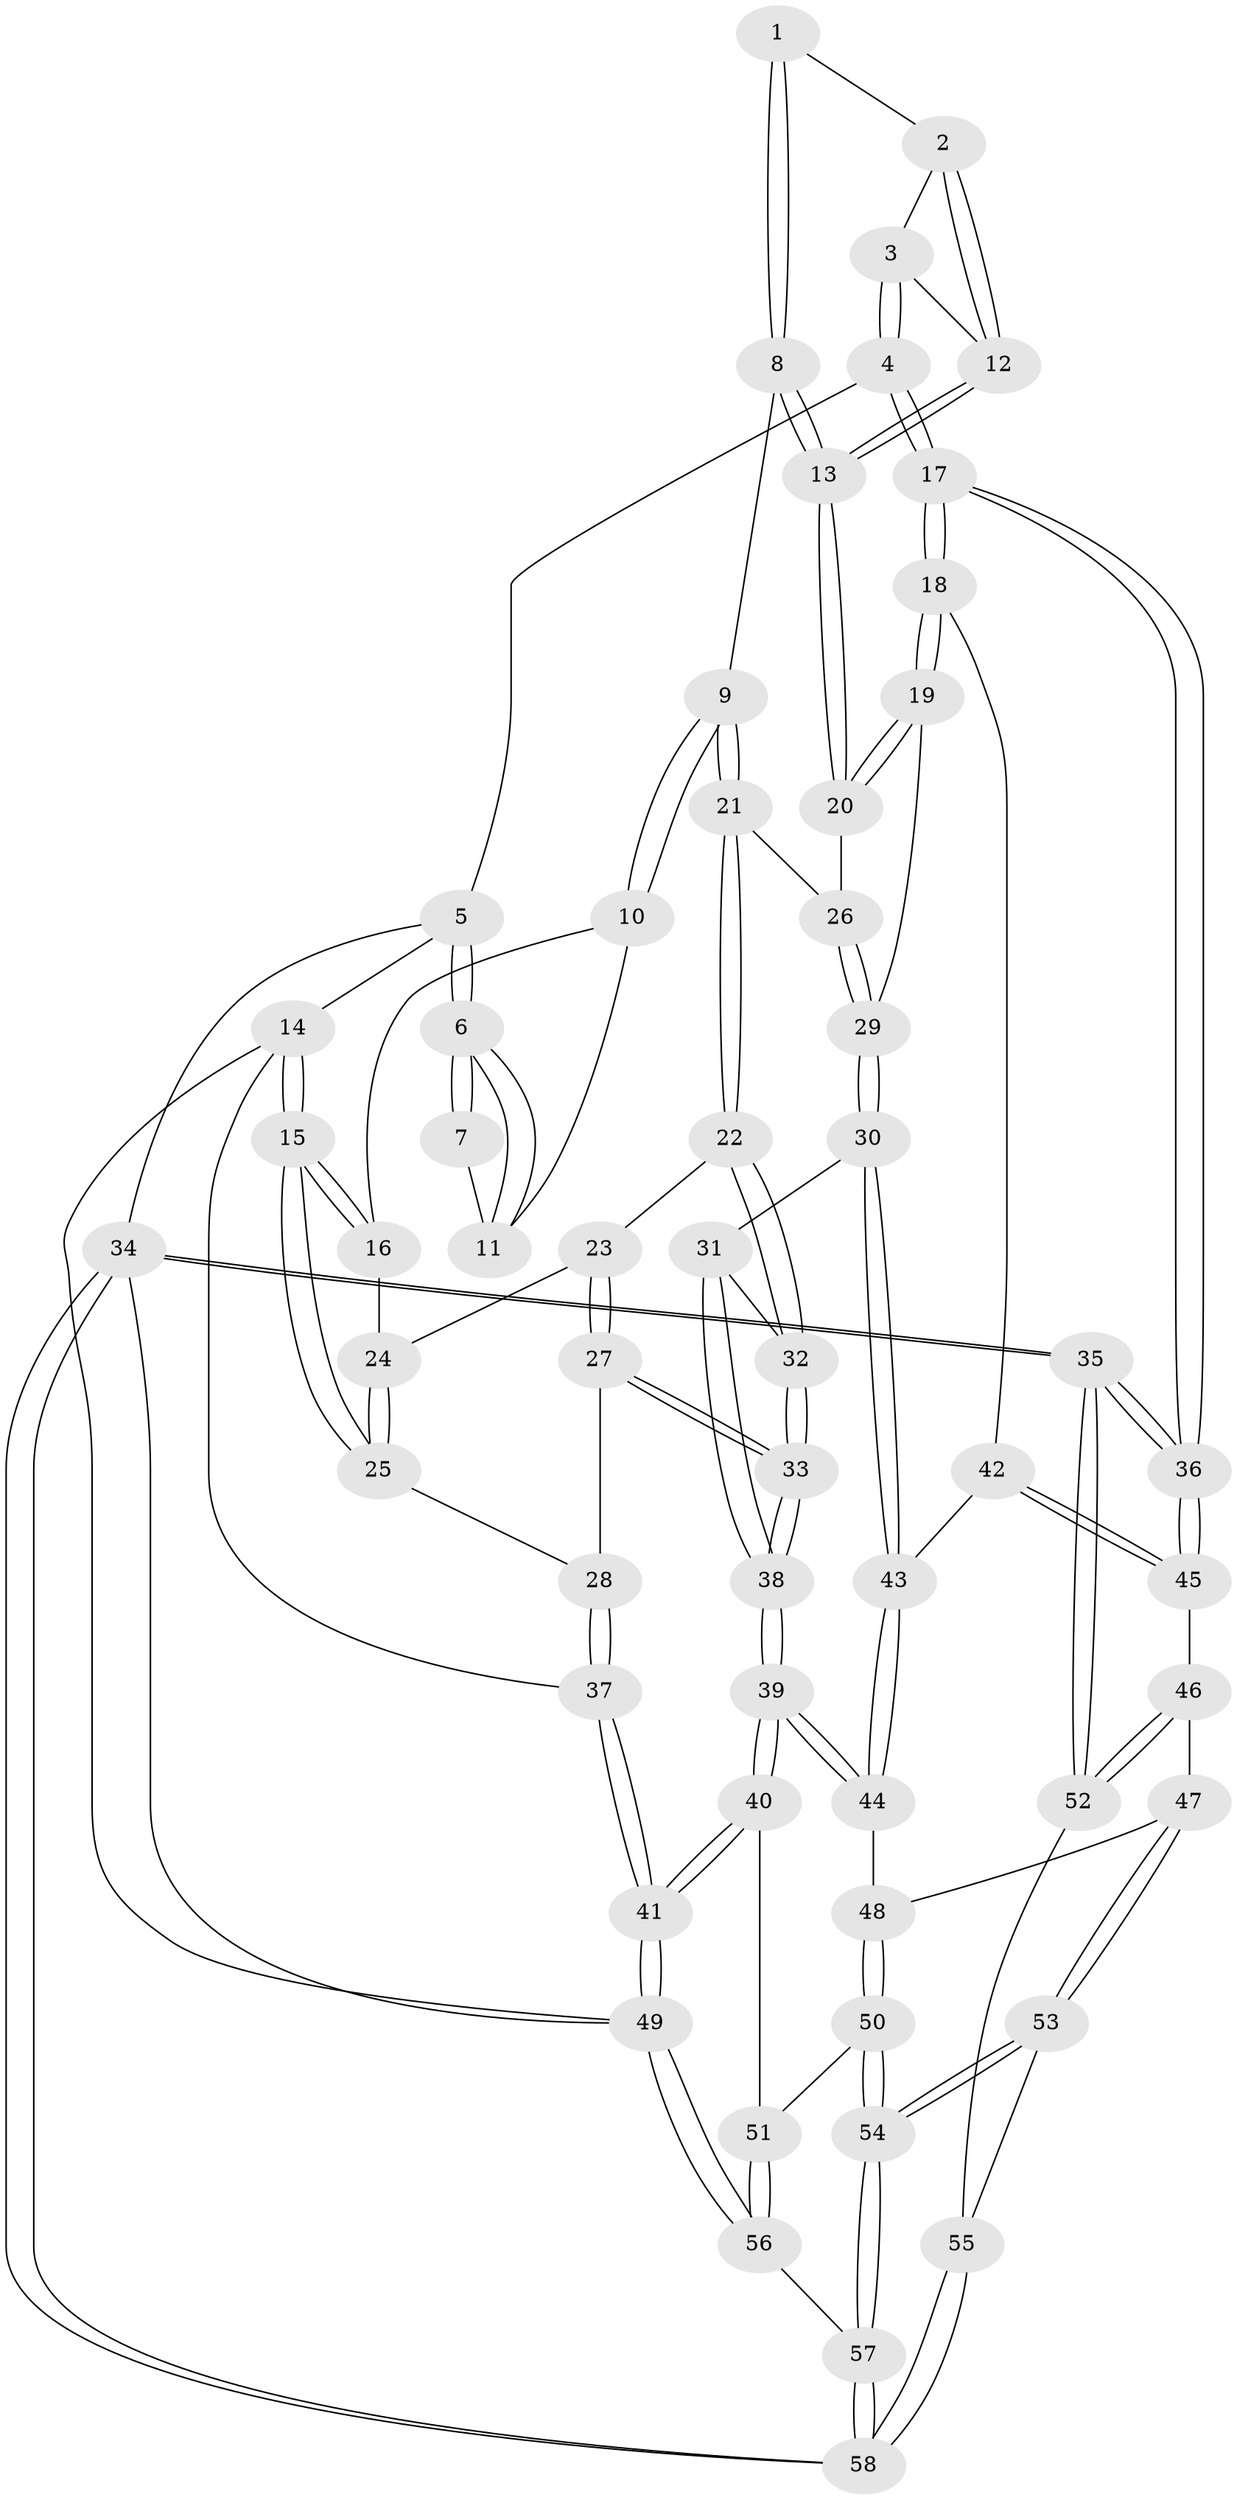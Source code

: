 // Generated by graph-tools (version 1.1) at 2025/38/03/09/25 02:38:28]
// undirected, 58 vertices, 142 edges
graph export_dot {
graph [start="1"]
  node [color=gray90,style=filled];
  1 [pos="+0.6681438853208997+0.1376831991415917"];
  2 [pos="+0.7466526824192552+0.17079748325452207"];
  3 [pos="+0.8413670147732476+0.14679136048585753"];
  4 [pos="+1+0"];
  5 [pos="+1+0"];
  6 [pos="+1+0"];
  7 [pos="+0.6681271652421702+0.1341152734675122"];
  8 [pos="+0.6453588937981948+0.2060274540735356"];
  9 [pos="+0.47564449506994344+0.21604036648703207"];
  10 [pos="+0.326297344724902+0"];
  11 [pos="+0.3462462294148523+0"];
  12 [pos="+0.7434036409432428+0.2335538578866847"];
  13 [pos="+0.7069299951776764+0.3064505068578156"];
  14 [pos="+0+0"];
  15 [pos="+0+0"];
  16 [pos="+0.1695526589278792+0"];
  17 [pos="+1+0.415507716527498"];
  18 [pos="+0.7886648546467573+0.41443993517362404"];
  19 [pos="+0.7640706909618146+0.39960856327182936"];
  20 [pos="+0.7227597994943938+0.3622054826559816"];
  21 [pos="+0.4649047647506506+0.3406581623108585"];
  22 [pos="+0.3760597893678697+0.37946857177490734"];
  23 [pos="+0.2506764756933335+0.28088462711899087"];
  24 [pos="+0.19100584400012977+0.1288245284456882"];
  25 [pos="+0.07868897409787703+0.35949898914558737"];
  26 [pos="+0.480908690675013+0.35158785342742516"];
  27 [pos="+0.15297351437808043+0.433006399438981"];
  28 [pos="+0.0731916820397505+0.4385933295485226"];
  29 [pos="+0.5319810628354357+0.5007505791989553"];
  30 [pos="+0.5261374887051664+0.5585895419478816"];
  31 [pos="+0.45713450379077625+0.5366517384884736"];
  32 [pos="+0.33679351559373377+0.4569260005173737"];
  33 [pos="+0.2936151442772691+0.4983913170511606"];
  34 [pos="+1+1"];
  35 [pos="+1+1"];
  36 [pos="+1+0.6744772381335444"];
  37 [pos="+0+0.5647005019714233"];
  38 [pos="+0.28573930999501135+0.6397718278983061"];
  39 [pos="+0.2774208095786245+0.6952389748310729"];
  40 [pos="+0.2330763297714333+0.7439357110135462"];
  41 [pos="+0+0.7949704301124503"];
  42 [pos="+0.6688867609360579+0.6042744025694988"];
  43 [pos="+0.556512754862902+0.6402715201603042"];
  44 [pos="+0.5419342724654695+0.6667937423487766"];
  45 [pos="+0.8347340384400604+0.755119310583065"];
  46 [pos="+0.78453204662006+0.805831555990076"];
  47 [pos="+0.6888109698747253+0.8436915066412909"];
  48 [pos="+0.5560135388555121+0.7192942240011646"];
  49 [pos="+0+1"];
  50 [pos="+0.4620196649497911+0.8923444734557111"];
  51 [pos="+0.3034349092478312+0.8256832417330291"];
  52 [pos="+0.8262928849424843+0.9344978446155995"];
  53 [pos="+0.672208671169436+0.8817287365228544"];
  54 [pos="+0.516213693014506+0.9878249730533923"];
  55 [pos="+0.7475715346365983+1"];
  56 [pos="+0.31073389159597825+1"];
  57 [pos="+0.48838000268390236+1"];
  58 [pos="+0.7566858956628307+1"];
  1 -- 2;
  1 -- 8;
  1 -- 8;
  2 -- 3;
  2 -- 12;
  2 -- 12;
  3 -- 4;
  3 -- 4;
  3 -- 12;
  4 -- 5;
  4 -- 17;
  4 -- 17;
  5 -- 6;
  5 -- 6;
  5 -- 14;
  5 -- 34;
  6 -- 7;
  6 -- 7;
  6 -- 11;
  6 -- 11;
  7 -- 11;
  8 -- 9;
  8 -- 13;
  8 -- 13;
  9 -- 10;
  9 -- 10;
  9 -- 21;
  9 -- 21;
  10 -- 11;
  10 -- 16;
  12 -- 13;
  12 -- 13;
  13 -- 20;
  13 -- 20;
  14 -- 15;
  14 -- 15;
  14 -- 37;
  14 -- 49;
  15 -- 16;
  15 -- 16;
  15 -- 25;
  15 -- 25;
  16 -- 24;
  17 -- 18;
  17 -- 18;
  17 -- 36;
  17 -- 36;
  18 -- 19;
  18 -- 19;
  18 -- 42;
  19 -- 20;
  19 -- 20;
  19 -- 29;
  20 -- 26;
  21 -- 22;
  21 -- 22;
  21 -- 26;
  22 -- 23;
  22 -- 32;
  22 -- 32;
  23 -- 24;
  23 -- 27;
  23 -- 27;
  24 -- 25;
  24 -- 25;
  25 -- 28;
  26 -- 29;
  26 -- 29;
  27 -- 28;
  27 -- 33;
  27 -- 33;
  28 -- 37;
  28 -- 37;
  29 -- 30;
  29 -- 30;
  30 -- 31;
  30 -- 43;
  30 -- 43;
  31 -- 32;
  31 -- 38;
  31 -- 38;
  32 -- 33;
  32 -- 33;
  33 -- 38;
  33 -- 38;
  34 -- 35;
  34 -- 35;
  34 -- 58;
  34 -- 58;
  34 -- 49;
  35 -- 36;
  35 -- 36;
  35 -- 52;
  35 -- 52;
  36 -- 45;
  36 -- 45;
  37 -- 41;
  37 -- 41;
  38 -- 39;
  38 -- 39;
  39 -- 40;
  39 -- 40;
  39 -- 44;
  39 -- 44;
  40 -- 41;
  40 -- 41;
  40 -- 51;
  41 -- 49;
  41 -- 49;
  42 -- 43;
  42 -- 45;
  42 -- 45;
  43 -- 44;
  43 -- 44;
  44 -- 48;
  45 -- 46;
  46 -- 47;
  46 -- 52;
  46 -- 52;
  47 -- 48;
  47 -- 53;
  47 -- 53;
  48 -- 50;
  48 -- 50;
  49 -- 56;
  49 -- 56;
  50 -- 51;
  50 -- 54;
  50 -- 54;
  51 -- 56;
  51 -- 56;
  52 -- 55;
  53 -- 54;
  53 -- 54;
  53 -- 55;
  54 -- 57;
  54 -- 57;
  55 -- 58;
  55 -- 58;
  56 -- 57;
  57 -- 58;
  57 -- 58;
}
